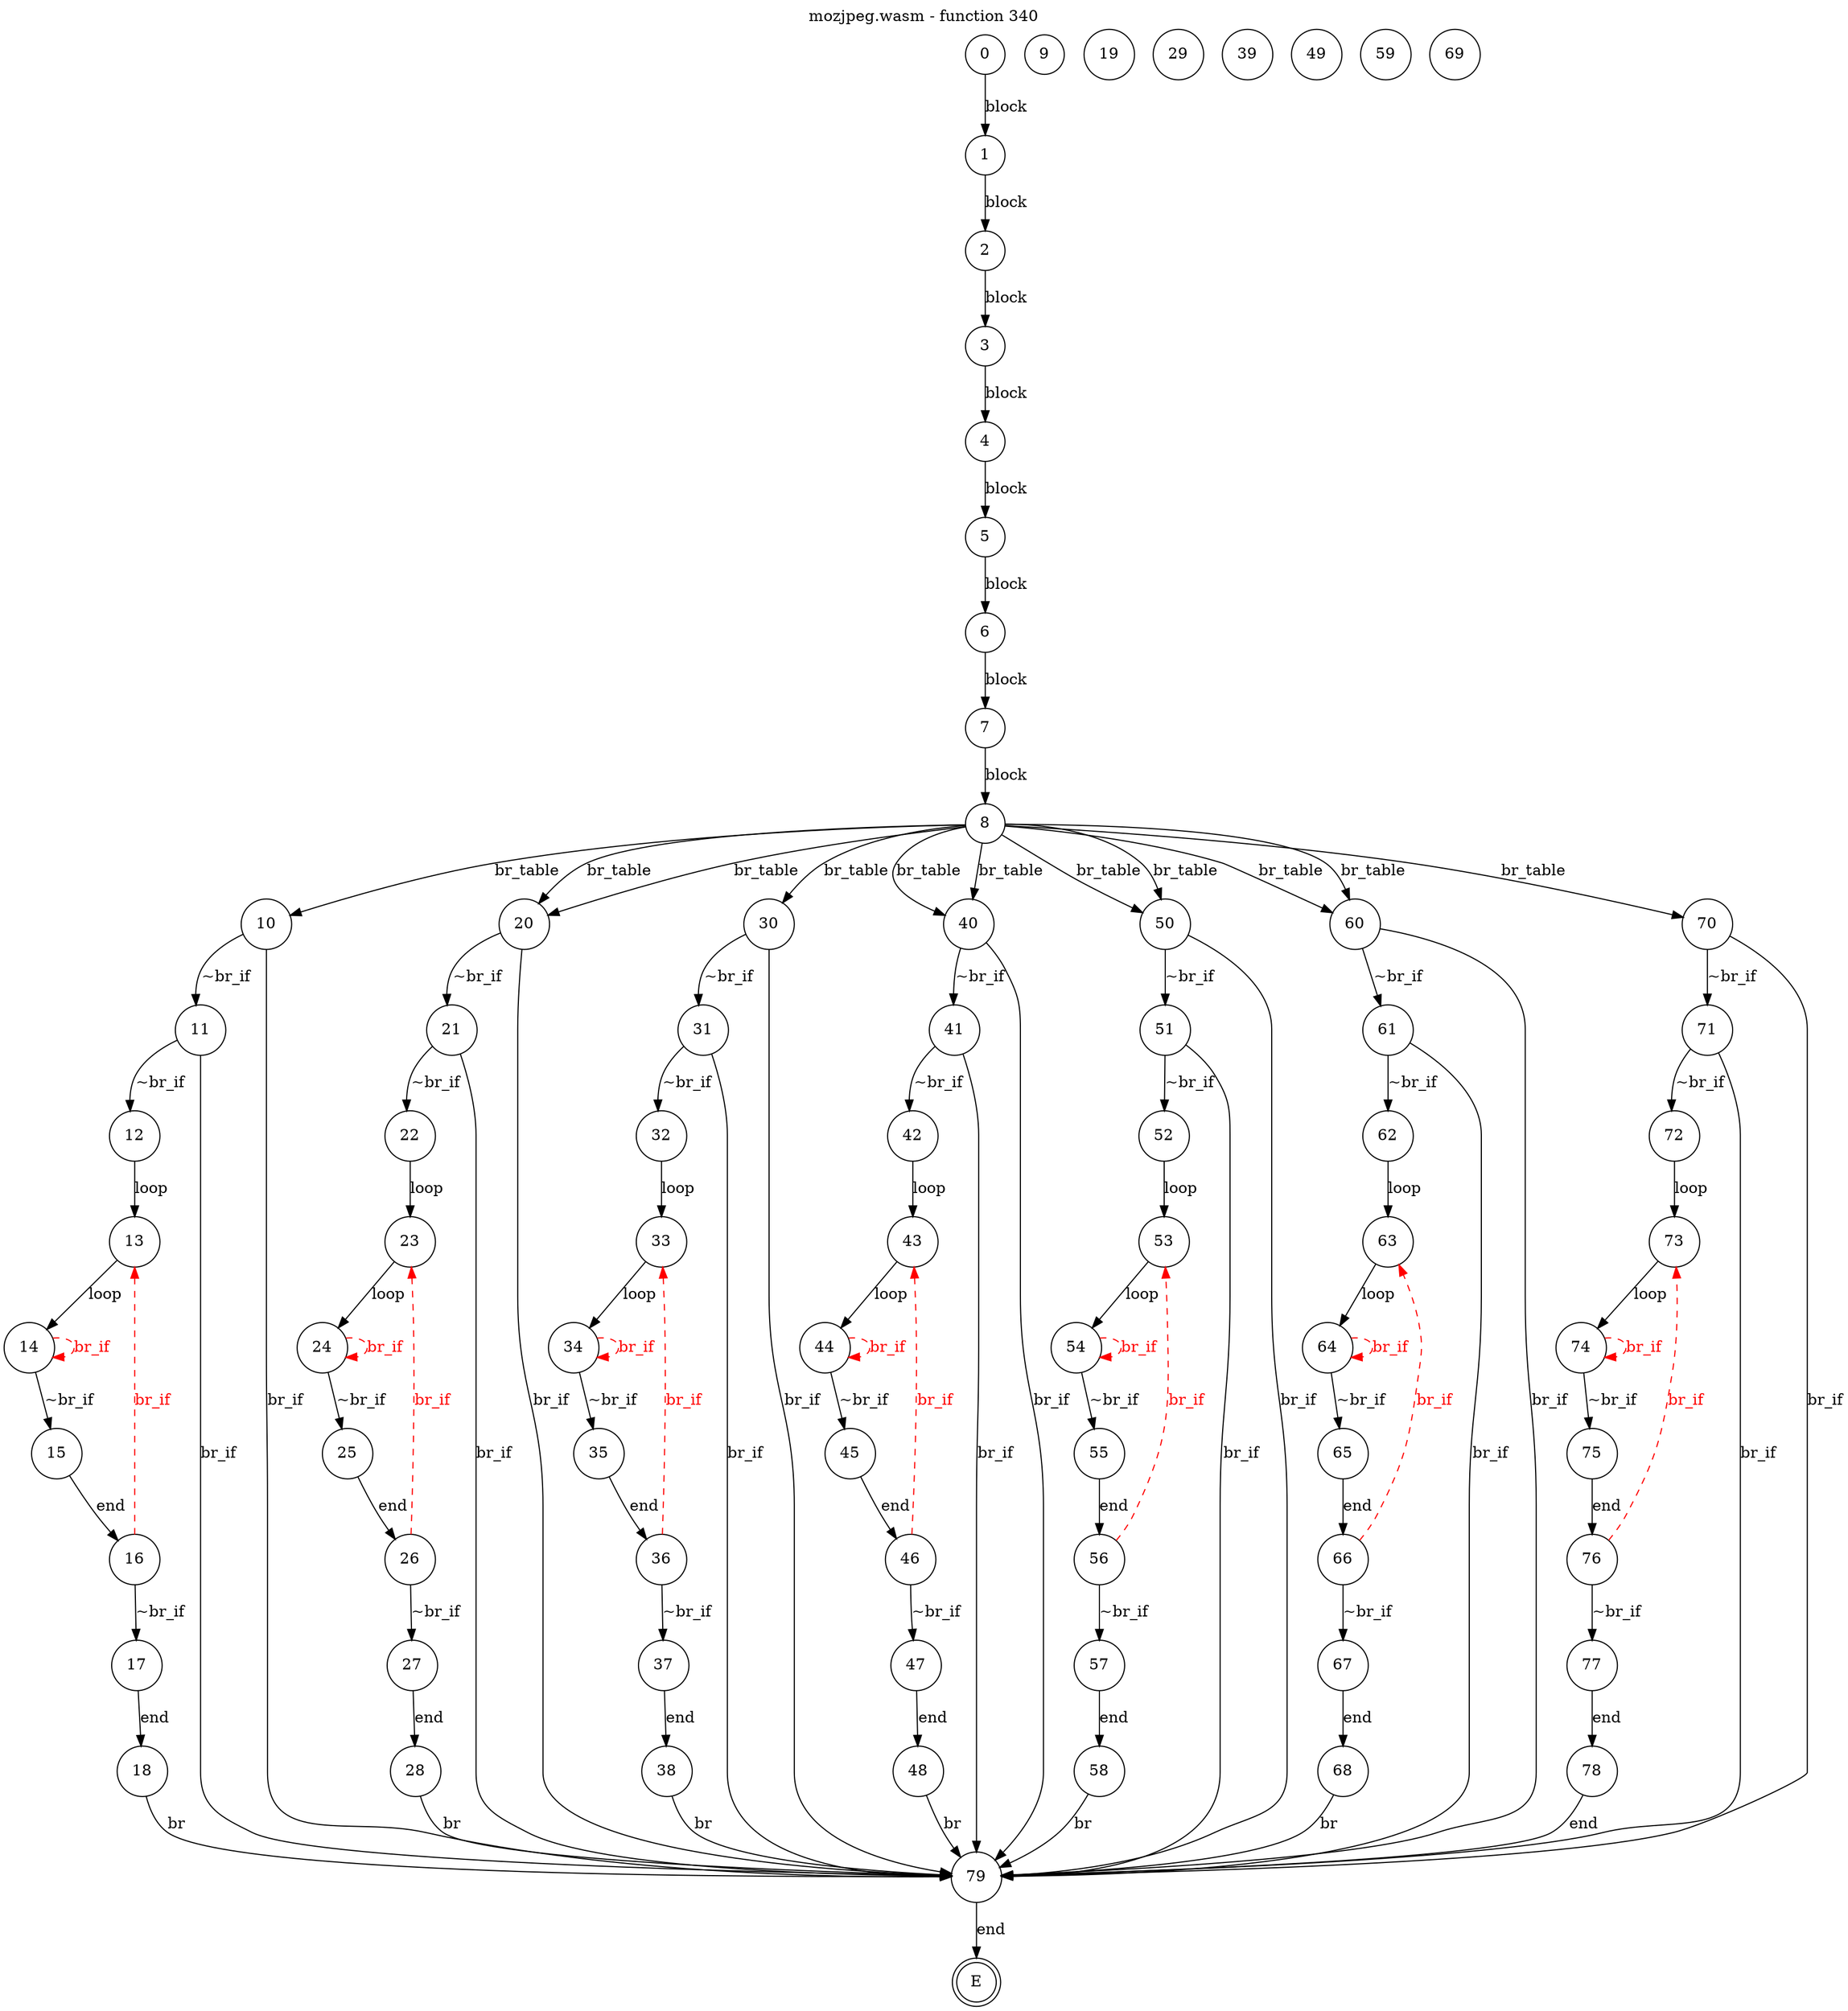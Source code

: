 digraph finite_state_machine {
    label = "mozjpeg.wasm - function 340"
    labelloc =  t
    labelfontsize = 16
    labelfontcolor = black
    labelfontname = "Helvetica"
    node [shape = doublecircle]; E ;
node [shape=circle, fontcolor=black, style="", label="0"]0
node [shape=circle, fontcolor=black, style="", label="1"]1
node [shape=circle, fontcolor=black, style="", label="2"]2
node [shape=circle, fontcolor=black, style="", label="3"]3
node [shape=circle, fontcolor=black, style="", label="4"]4
node [shape=circle, fontcolor=black, style="", label="5"]5
node [shape=circle, fontcolor=black, style="", label="6"]6
node [shape=circle, fontcolor=black, style="", label="7"]7
node [shape=circle, fontcolor=black, style="", label="8"]8
node [shape=circle, fontcolor=black, style="", label="9"]9
node [shape=circle, fontcolor=black, style="", label="10"]10
node [shape=circle, fontcolor=black, style="", label="11"]11
node [shape=circle, fontcolor=black, style="", label="12"]12
node [shape=circle, fontcolor=black, style="", label="13"]13
node [shape=circle, fontcolor=black, style="", label="14"]14
node [shape=circle, fontcolor=black, style="", label="15"]15
node [shape=circle, fontcolor=black, style="", label="16"]16
node [shape=circle, fontcolor=black, style="", label="17"]17
node [shape=circle, fontcolor=black, style="", label="18"]18
node [shape=circle, fontcolor=black, style="", label="19"]19
node [shape=circle, fontcolor=black, style="", label="20"]20
node [shape=circle, fontcolor=black, style="", label="21"]21
node [shape=circle, fontcolor=black, style="", label="22"]22
node [shape=circle, fontcolor=black, style="", label="23"]23
node [shape=circle, fontcolor=black, style="", label="24"]24
node [shape=circle, fontcolor=black, style="", label="25"]25
node [shape=circle, fontcolor=black, style="", label="26"]26
node [shape=circle, fontcolor=black, style="", label="27"]27
node [shape=circle, fontcolor=black, style="", label="28"]28
node [shape=circle, fontcolor=black, style="", label="29"]29
node [shape=circle, fontcolor=black, style="", label="30"]30
node [shape=circle, fontcolor=black, style="", label="31"]31
node [shape=circle, fontcolor=black, style="", label="32"]32
node [shape=circle, fontcolor=black, style="", label="33"]33
node [shape=circle, fontcolor=black, style="", label="34"]34
node [shape=circle, fontcolor=black, style="", label="35"]35
node [shape=circle, fontcolor=black, style="", label="36"]36
node [shape=circle, fontcolor=black, style="", label="37"]37
node [shape=circle, fontcolor=black, style="", label="38"]38
node [shape=circle, fontcolor=black, style="", label="39"]39
node [shape=circle, fontcolor=black, style="", label="40"]40
node [shape=circle, fontcolor=black, style="", label="41"]41
node [shape=circle, fontcolor=black, style="", label="42"]42
node [shape=circle, fontcolor=black, style="", label="43"]43
node [shape=circle, fontcolor=black, style="", label="44"]44
node [shape=circle, fontcolor=black, style="", label="45"]45
node [shape=circle, fontcolor=black, style="", label="46"]46
node [shape=circle, fontcolor=black, style="", label="47"]47
node [shape=circle, fontcolor=black, style="", label="48"]48
node [shape=circle, fontcolor=black, style="", label="49"]49
node [shape=circle, fontcolor=black, style="", label="50"]50
node [shape=circle, fontcolor=black, style="", label="51"]51
node [shape=circle, fontcolor=black, style="", label="52"]52
node [shape=circle, fontcolor=black, style="", label="53"]53
node [shape=circle, fontcolor=black, style="", label="54"]54
node [shape=circle, fontcolor=black, style="", label="55"]55
node [shape=circle, fontcolor=black, style="", label="56"]56
node [shape=circle, fontcolor=black, style="", label="57"]57
node [shape=circle, fontcolor=black, style="", label="58"]58
node [shape=circle, fontcolor=black, style="", label="59"]59
node [shape=circle, fontcolor=black, style="", label="60"]60
node [shape=circle, fontcolor=black, style="", label="61"]61
node [shape=circle, fontcolor=black, style="", label="62"]62
node [shape=circle, fontcolor=black, style="", label="63"]63
node [shape=circle, fontcolor=black, style="", label="64"]64
node [shape=circle, fontcolor=black, style="", label="65"]65
node [shape=circle, fontcolor=black, style="", label="66"]66
node [shape=circle, fontcolor=black, style="", label="67"]67
node [shape=circle, fontcolor=black, style="", label="68"]68
node [shape=circle, fontcolor=black, style="", label="69"]69
node [shape=circle, fontcolor=black, style="", label="70"]70
node [shape=circle, fontcolor=black, style="", label="71"]71
node [shape=circle, fontcolor=black, style="", label="72"]72
node [shape=circle, fontcolor=black, style="", label="73"]73
node [shape=circle, fontcolor=black, style="", label="74"]74
node [shape=circle, fontcolor=black, style="", label="75"]75
node [shape=circle, fontcolor=black, style="", label="76"]76
node [shape=circle, fontcolor=black, style="", label="77"]77
node [shape=circle, fontcolor=black, style="", label="78"]78
node [shape=circle, fontcolor=black, style="", label="79"]79
node [shape=circle, fontcolor=black, style="", label="E"]E
    0 -> 1[label="block"];
    1 -> 2[label="block"];
    2 -> 3[label="block"];
    3 -> 4[label="block"];
    4 -> 5[label="block"];
    5 -> 6[label="block"];
    6 -> 7[label="block"];
    7 -> 8[label="block"];
    8 -> 10[label="br_table"];
    8 -> 20[label="br_table"];
    8 -> 30[label="br_table"];
    8 -> 40[label="br_table"];
    8 -> 50[label="br_table"];
    8 -> 60[label="br_table"];
    8 -> 20[label="br_table"];
    8 -> 40[label="br_table"];
    8 -> 50[label="br_table"];
    8 -> 60[label="br_table"];
    8 -> 70[label="br_table"];
    10 -> 11[label="~br_if"];
    10 -> 79[label="br_if"];
    11 -> 12[label="~br_if"];
    11 -> 79[label="br_if"];
    12 -> 13[label="loop"];
    13 -> 14[label="loop"];
    14 -> 15[label="~br_if"];
    14 -> 14[style="dashed" color="red" fontcolor="red" label="br_if"];
    15 -> 16[label="end"];
    16 -> 17[label="~br_if"];
    16 -> 13[style="dashed" color="red" fontcolor="red" label="br_if"];
    17 -> 18[label="end"];
    18 -> 79[label="br"];
    20 -> 21[label="~br_if"];
    20 -> 79[label="br_if"];
    21 -> 22[label="~br_if"];
    21 -> 79[label="br_if"];
    22 -> 23[label="loop"];
    23 -> 24[label="loop"];
    24 -> 25[label="~br_if"];
    24 -> 24[style="dashed" color="red" fontcolor="red" label="br_if"];
    25 -> 26[label="end"];
    26 -> 27[label="~br_if"];
    26 -> 23[style="dashed" color="red" fontcolor="red" label="br_if"];
    27 -> 28[label="end"];
    28 -> 79[label="br"];
    30 -> 31[label="~br_if"];
    30 -> 79[label="br_if"];
    31 -> 32[label="~br_if"];
    31 -> 79[label="br_if"];
    32 -> 33[label="loop"];
    33 -> 34[label="loop"];
    34 -> 35[label="~br_if"];
    34 -> 34[style="dashed" color="red" fontcolor="red" label="br_if"];
    35 -> 36[label="end"];
    36 -> 37[label="~br_if"];
    36 -> 33[style="dashed" color="red" fontcolor="red" label="br_if"];
    37 -> 38[label="end"];
    38 -> 79[label="br"];
    40 -> 41[label="~br_if"];
    40 -> 79[label="br_if"];
    41 -> 42[label="~br_if"];
    41 -> 79[label="br_if"];
    42 -> 43[label="loop"];
    43 -> 44[label="loop"];
    44 -> 45[label="~br_if"];
    44 -> 44[style="dashed" color="red" fontcolor="red" label="br_if"];
    45 -> 46[label="end"];
    46 -> 47[label="~br_if"];
    46 -> 43[style="dashed" color="red" fontcolor="red" label="br_if"];
    47 -> 48[label="end"];
    48 -> 79[label="br"];
    50 -> 51[label="~br_if"];
    50 -> 79[label="br_if"];
    51 -> 52[label="~br_if"];
    51 -> 79[label="br_if"];
    52 -> 53[label="loop"];
    53 -> 54[label="loop"];
    54 -> 55[label="~br_if"];
    54 -> 54[style="dashed" color="red" fontcolor="red" label="br_if"];
    55 -> 56[label="end"];
    56 -> 57[label="~br_if"];
    56 -> 53[style="dashed" color="red" fontcolor="red" label="br_if"];
    57 -> 58[label="end"];
    58 -> 79[label="br"];
    60 -> 61[label="~br_if"];
    60 -> 79[label="br_if"];
    61 -> 62[label="~br_if"];
    61 -> 79[label="br_if"];
    62 -> 63[label="loop"];
    63 -> 64[label="loop"];
    64 -> 65[label="~br_if"];
    64 -> 64[style="dashed" color="red" fontcolor="red" label="br_if"];
    65 -> 66[label="end"];
    66 -> 67[label="~br_if"];
    66 -> 63[style="dashed" color="red" fontcolor="red" label="br_if"];
    67 -> 68[label="end"];
    68 -> 79[label="br"];
    70 -> 71[label="~br_if"];
    70 -> 79[label="br_if"];
    71 -> 72[label="~br_if"];
    71 -> 79[label="br_if"];
    72 -> 73[label="loop"];
    73 -> 74[label="loop"];
    74 -> 75[label="~br_if"];
    74 -> 74[style="dashed" color="red" fontcolor="red" label="br_if"];
    75 -> 76[label="end"];
    76 -> 77[label="~br_if"];
    76 -> 73[style="dashed" color="red" fontcolor="red" label="br_if"];
    77 -> 78[label="end"];
    78 -> 79[label="end"];
    79 -> E[label="end"];
}
